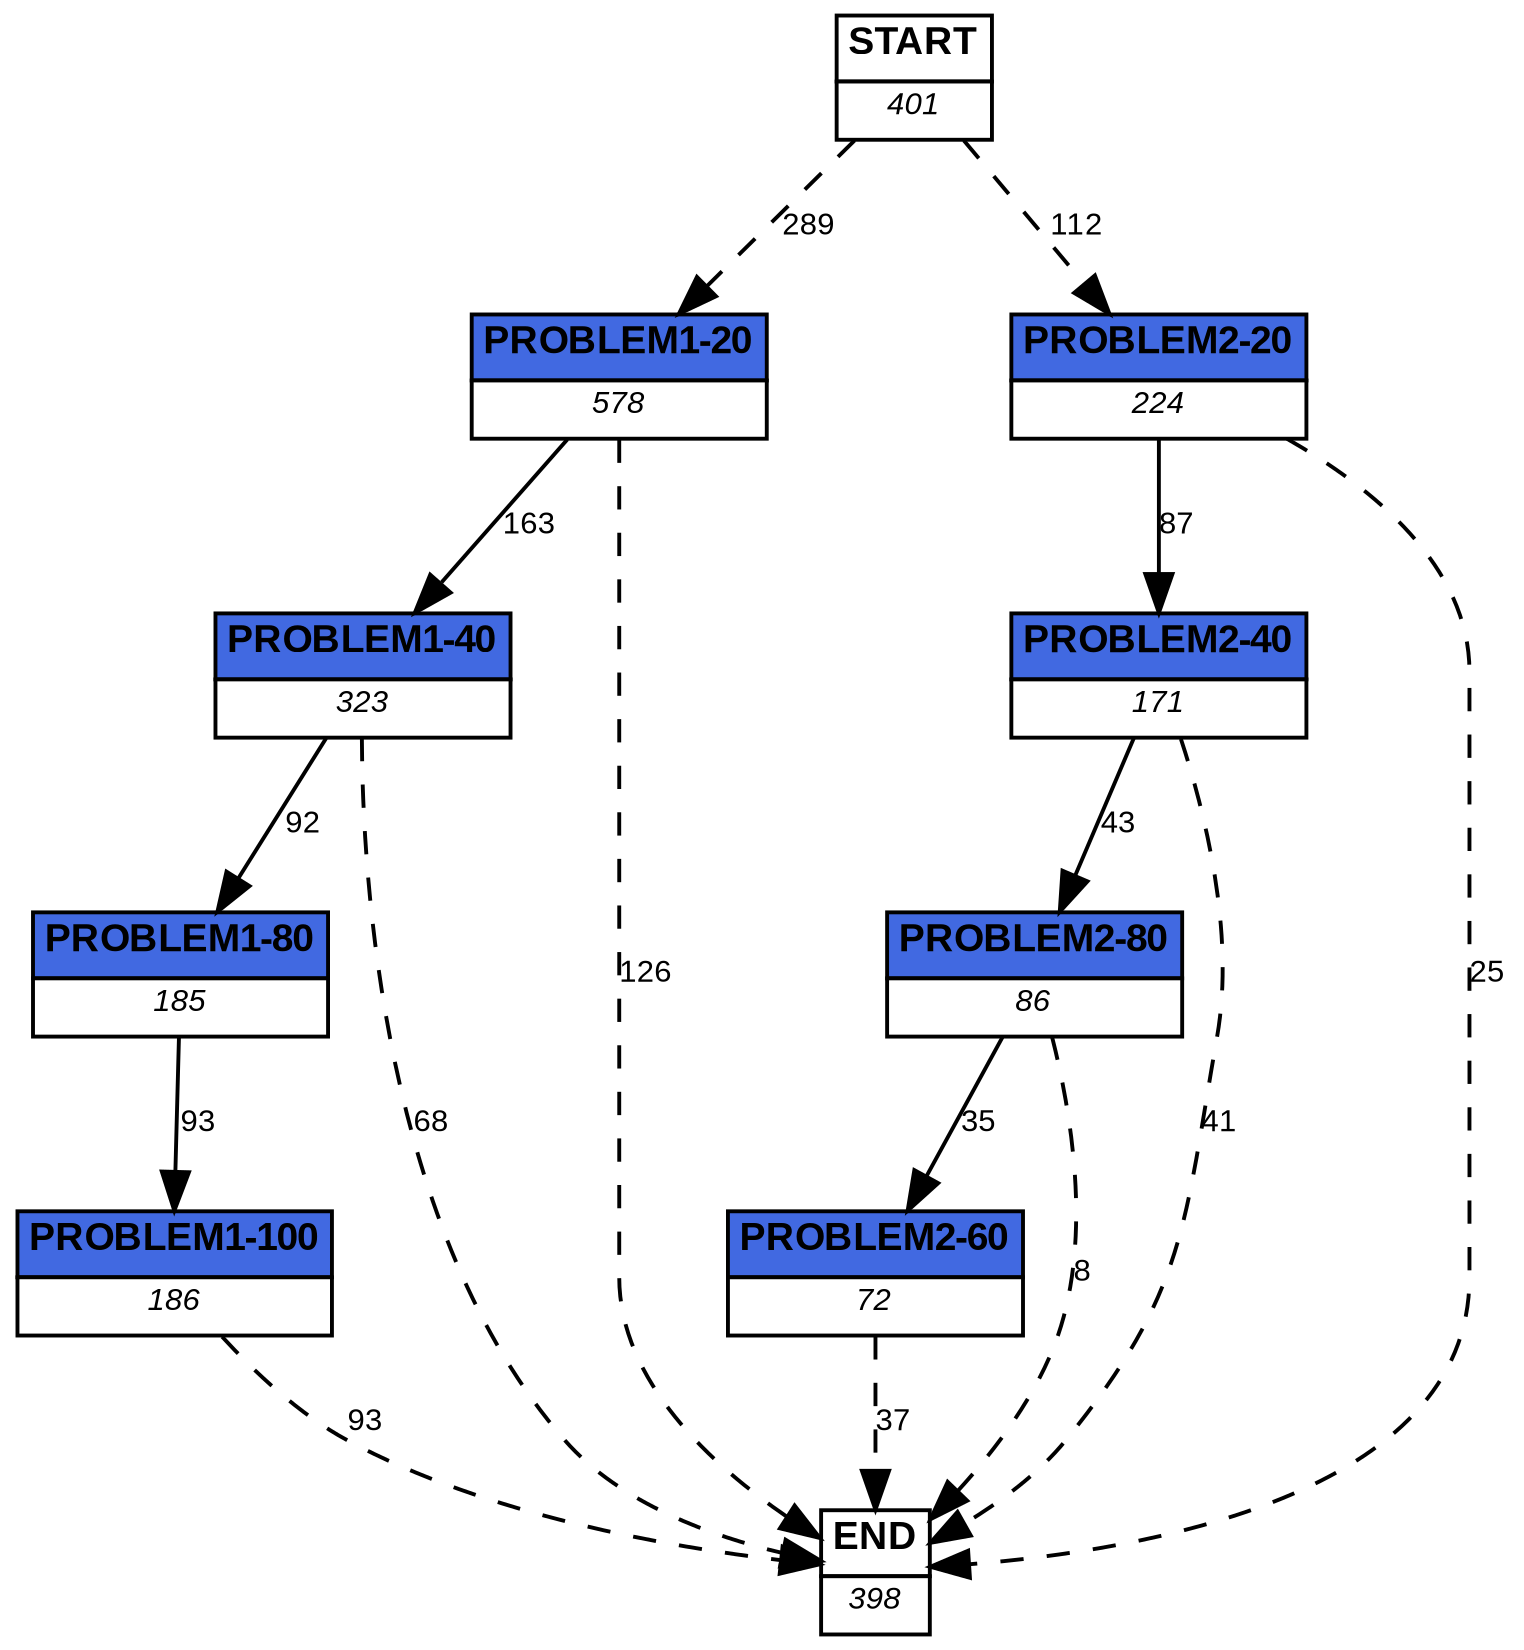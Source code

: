 digraph graphname {
	dpi = 150
	size="16,11!";
	margin = 0;
"PROBLEM1-20" [shape=plain, label=<<table border="0" cellborder="1" cellspacing="0"><tr><td bgcolor="royalblue"><FONT face="Arial" POINT-SIZE="10"><b>PROBLEM1-20</b></FONT></td></tr><tr><td bgcolor="white"><FONT face="Arial" POINT-SIZE="8"><i>578</i></FONT></td></tr></table>>]
"PROBLEM2-20" [shape=plain, label=<<table border="0" cellborder="1" cellspacing="0"><tr><td bgcolor="royalblue"><FONT face="Arial" POINT-SIZE="10"><b>PROBLEM2-20</b></FONT></td></tr><tr><td bgcolor="white"><FONT face="Arial" POINT-SIZE="8"><i>224</i></FONT></td></tr></table>>]
"PROBLEM1-40" [shape=plain, label=<<table border="0" cellborder="1" cellspacing="0"><tr><td bgcolor="royalblue"><FONT face="Arial" POINT-SIZE="10"><b>PROBLEM1-40</b></FONT></td></tr><tr><td bgcolor="white"><FONT face="Arial" POINT-SIZE="8"><i>323</i></FONT></td></tr></table>>]
"PROBLEM1-80" [shape=plain, label=<<table border="0" cellborder="1" cellspacing="0"><tr><td bgcolor="royalblue"><FONT face="Arial" POINT-SIZE="10"><b>PROBLEM1-80</b></FONT></td></tr><tr><td bgcolor="white"><FONT face="Arial" POINT-SIZE="8"><i>185</i></FONT></td></tr></table>>]
"PROBLEM1-100" [shape=plain, label=<<table border="0" cellborder="1" cellspacing="0"><tr><td bgcolor="royalblue"><FONT face="Arial" POINT-SIZE="10"><b>PROBLEM1-100</b></FONT></td></tr><tr><td bgcolor="white"><FONT face="Arial" POINT-SIZE="8"><i>186</i></FONT></td></tr></table>>]
"PROBLEM2-40" [shape=plain, label=<<table border="0" cellborder="1" cellspacing="0"><tr><td bgcolor="royalblue"><FONT face="Arial" POINT-SIZE="10"><b>PROBLEM2-40</b></FONT></td></tr><tr><td bgcolor="white"><FONT face="Arial" POINT-SIZE="8"><i>171</i></FONT></td></tr></table>>]
"PROBLEM2-80" [shape=plain, label=<<table border="0" cellborder="1" cellspacing="0"><tr><td bgcolor="royalblue"><FONT face="Arial" POINT-SIZE="10"><b>PROBLEM2-80</b></FONT></td></tr><tr><td bgcolor="white"><FONT face="Arial" POINT-SIZE="8"><i>86</i></FONT></td></tr></table>>]
"PROBLEM2-60" [shape=plain, label=<<table border="0" cellborder="1" cellspacing="0"><tr><td bgcolor="royalblue"><FONT face="Arial" POINT-SIZE="10"><b>PROBLEM2-60</b></FONT></td></tr><tr><td bgcolor="white"><FONT face="Arial" POINT-SIZE="8"><i>72</i></FONT></td></tr></table>>]
"START" [shape=plain, label=<<table border="0" cellborder="1" cellspacing="0"><tr><td bgcolor="white"><FONT face="Arial" POINT-SIZE="10"><b>START</b></FONT></td></tr><tr><td bgcolor="white"><FONT face="Arial" POINT-SIZE="8"><i>401</i></FONT></td></tr></table>>]
"END" [shape=plain, label=<<table border="0" cellborder="1" cellspacing="0"><tr><td bgcolor="white"><FONT face="Arial" POINT-SIZE="10"><b>END</b></FONT></td></tr><tr><td bgcolor="white"><FONT face="Arial" POINT-SIZE="8"><i>398</i></FONT></td></tr></table>>]
"PROBLEM1-20" -> "PROBLEM1-40" [ label ="163" labelfloat=false fontname="Arial" fontsize=8]
"PROBLEM1-20" -> "END" [ style = dashed label ="126" labelfloat=false fontname="Arial" fontsize=8]
"PROBLEM2-20" -> "PROBLEM2-40" [ label ="87" labelfloat=false fontname="Arial" fontsize=8]
"PROBLEM2-20" -> "END" [ style = dashed label ="25" labelfloat=false fontname="Arial" fontsize=8]
"PROBLEM1-40" -> "PROBLEM1-80" [ label ="92" labelfloat=false fontname="Arial" fontsize=8]
"PROBLEM1-40" -> "END" [ style = dashed label ="68" labelfloat=false fontname="Arial" fontsize=8]
"PROBLEM1-80" -> "PROBLEM1-100" [ label ="93" labelfloat=false fontname="Arial" fontsize=8]
"PROBLEM1-100" -> "END" [ style = dashed label ="93" labelfloat=false fontname="Arial" fontsize=8]
"PROBLEM2-40" -> "PROBLEM2-80" [ label ="43" labelfloat=false fontname="Arial" fontsize=8]
"PROBLEM2-40" -> "END" [ style = dashed label ="41" labelfloat=false fontname="Arial" fontsize=8]
"PROBLEM2-80" -> "PROBLEM2-60" [ label ="35" labelfloat=false fontname="Arial" fontsize=8]
"PROBLEM2-80" -> "END" [ style = dashed label ="8" labelfloat=false fontname="Arial" fontsize=8]
"PROBLEM2-60" -> "END" [ style = dashed label ="37" labelfloat=false fontname="Arial" fontsize=8]
"START" -> "PROBLEM1-20" [ style = dashed label ="289" labelfloat=false fontname="Arial" fontsize=8]
"START" -> "PROBLEM2-20" [ style = dashed label ="112" labelfloat=false fontname="Arial" fontsize=8]
}